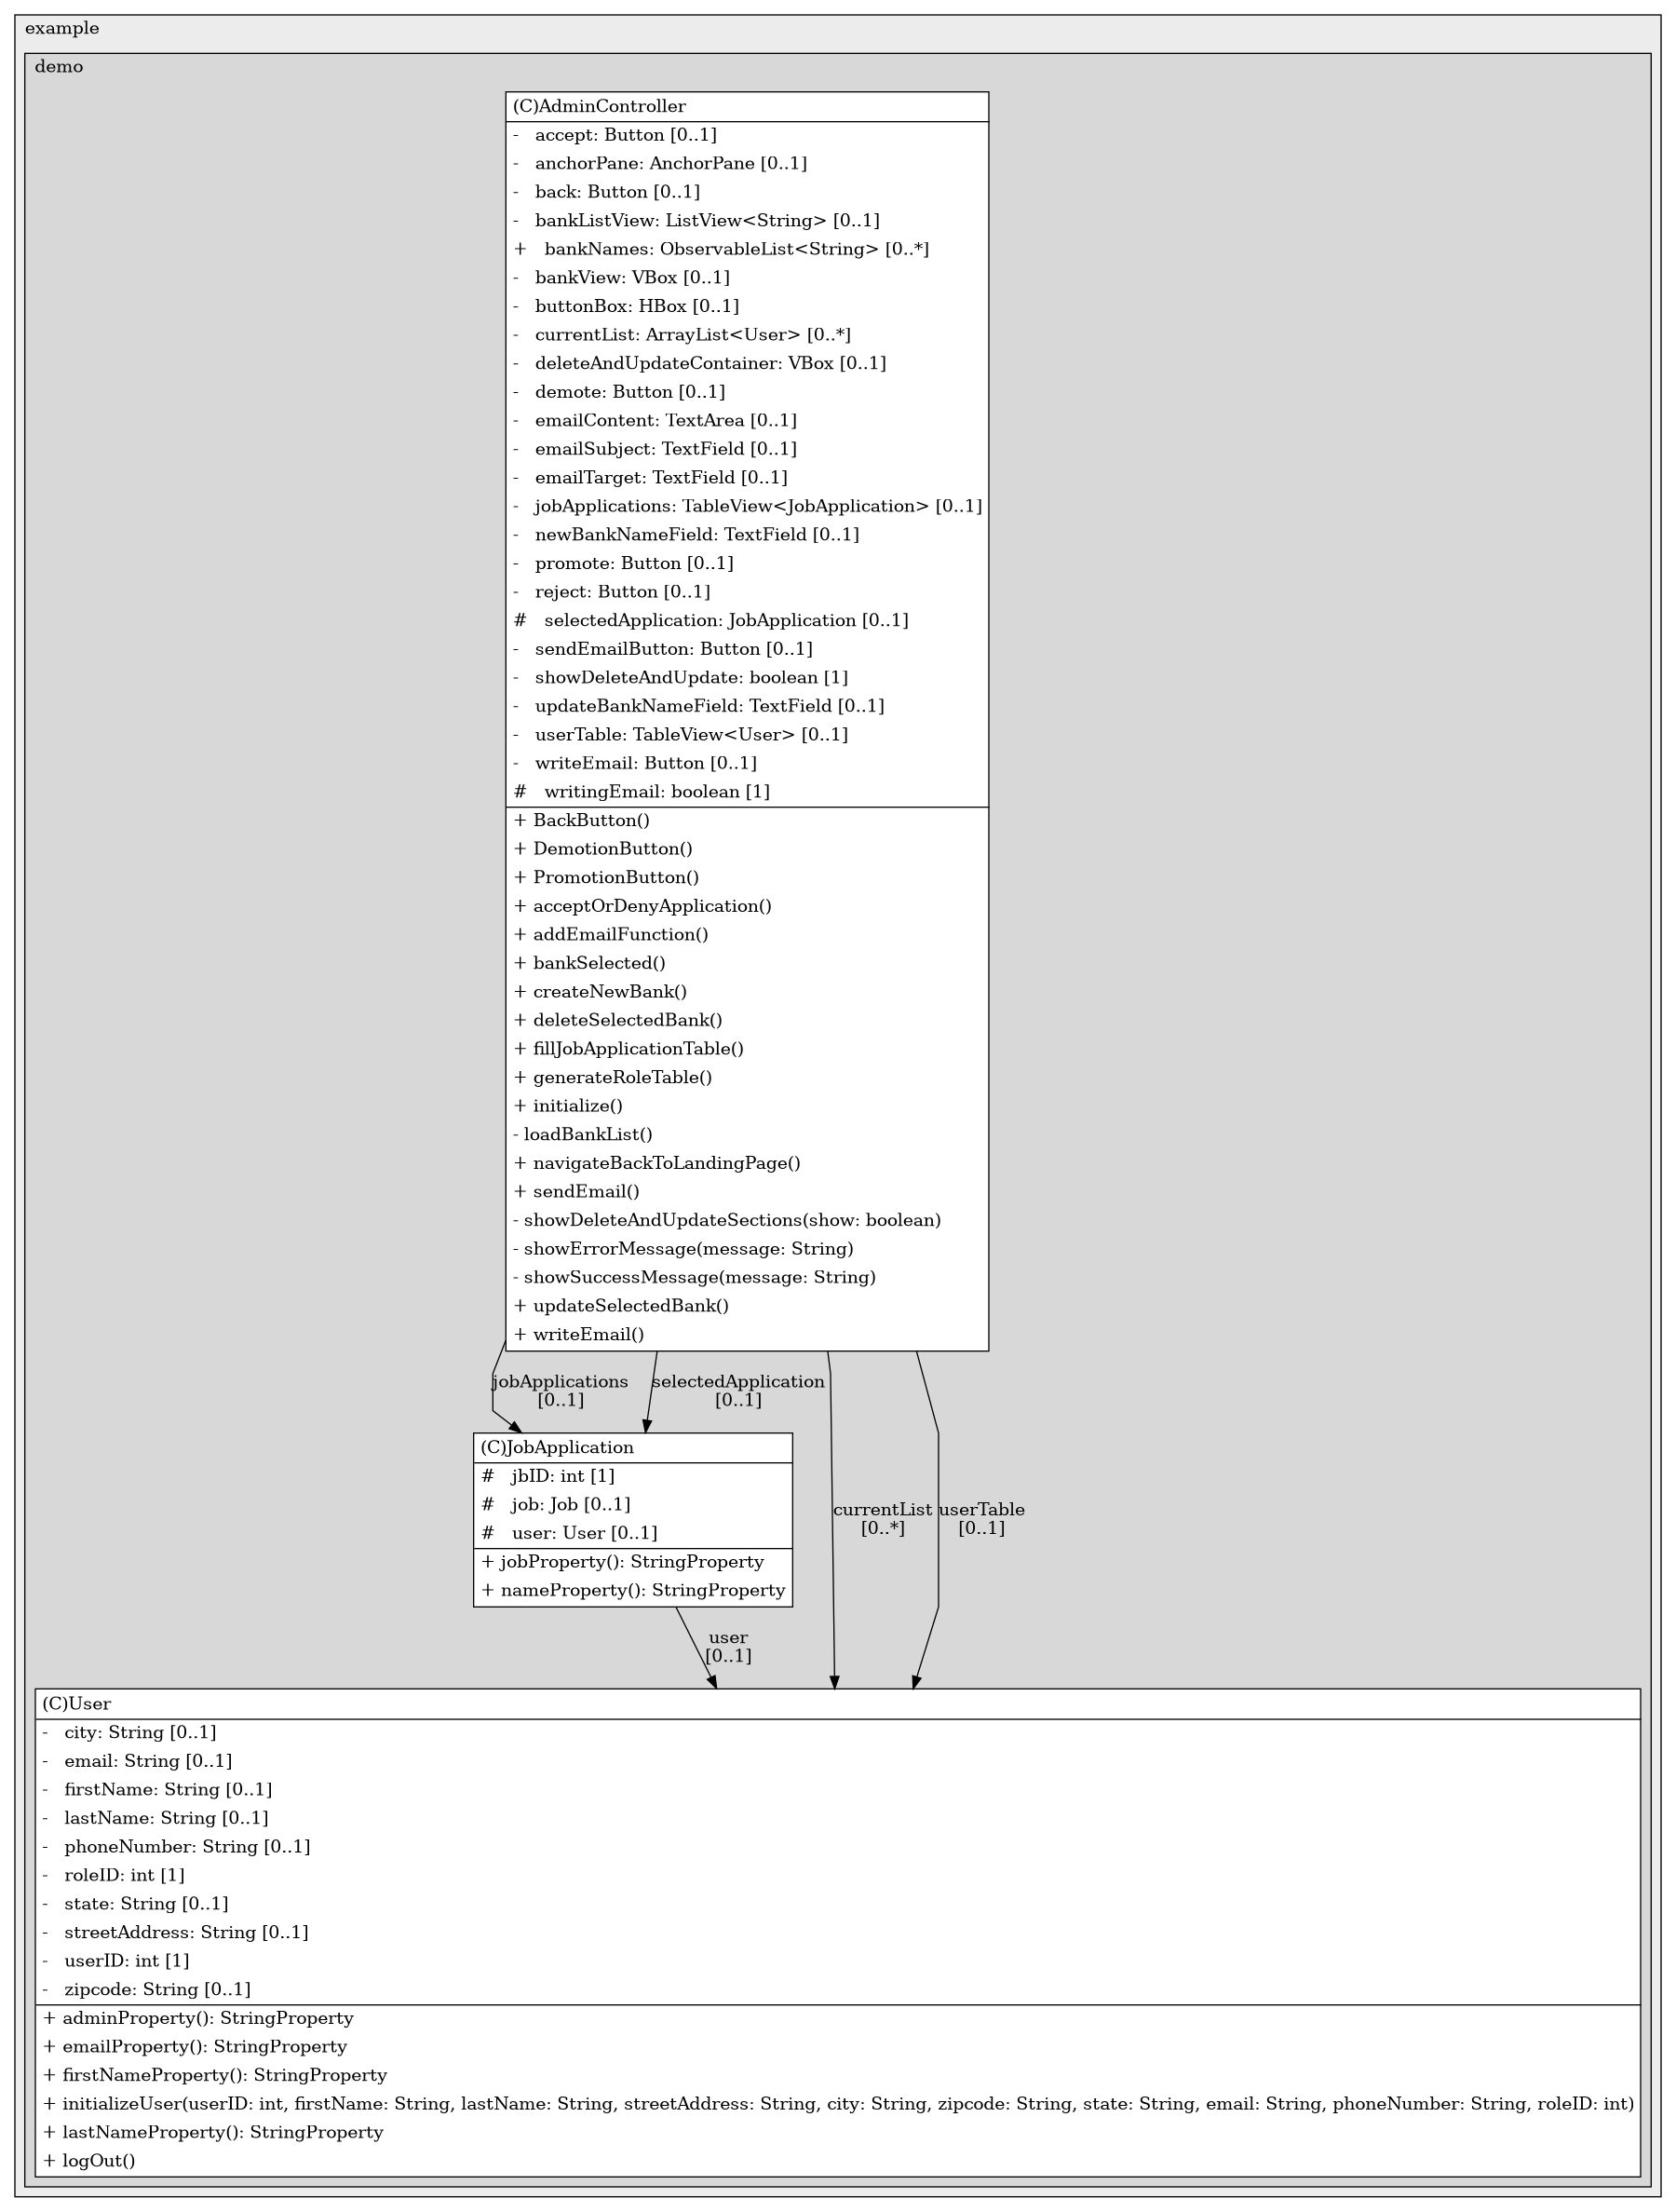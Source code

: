 @startuml

/' diagram meta data start
config=StructureConfiguration;
{
  "projectClassification": {
    "searchMode": "OpenProject", // OpenProject, AllProjects
    "includedProjects": "",
    "pathEndKeywords": "*.impl",
    "isClientPath": "",
    "isClientName": "",
    "isTestPath": "",
    "isTestName": "",
    "isMappingPath": "",
    "isMappingName": "",
    "isDataAccessPath": "",
    "isDataAccessName": "",
    "isDataStructurePath": "",
    "isDataStructureName": "",
    "isInterfaceStructuresPath": "",
    "isInterfaceStructuresName": "",
    "isEntryPointPath": "",
    "isEntryPointName": "",
    "treatFinalFieldsAsMandatory": false
  },
  "graphRestriction": {
    "classPackageExcludeFilter": "",
    "classPackageIncludeFilter": "",
    "classNameExcludeFilter": "",
    "classNameIncludeFilter": "",
    "methodNameExcludeFilter": "",
    "methodNameIncludeFilter": "",
    "removeByInheritance": "", // inheritance/annotation based filtering is done in a second step
    "removeByAnnotation": "",
    "removeByClassPackage": "", // cleanup the graph after inheritance/annotation based filtering is done
    "removeByClassName": "",
    "cutMappings": false,
    "cutEnum": true,
    "cutTests": true,
    "cutClient": true,
    "cutDataAccess": false,
    "cutInterfaceStructures": false,
    "cutDataStructures": false,
    "cutGetterAndSetter": true,
    "cutConstructors": true
  },
  "graphTraversal": {
    "forwardDepth": 6,
    "backwardDepth": 6,
    "classPackageExcludeFilter": "",
    "classPackageIncludeFilter": "",
    "classNameExcludeFilter": "",
    "classNameIncludeFilter": "",
    "methodNameExcludeFilter": "",
    "methodNameIncludeFilter": "",
    "hideMappings": false,
    "hideDataStructures": false,
    "hidePrivateMethods": true,
    "hideInterfaceCalls": true, // indirection: implementation -> interface (is hidden) -> implementation
    "onlyShowApplicationEntryPoints": false, // root node is included
    "useMethodCallsForStructureDiagram": "ForwardOnly" // ForwardOnly, BothDirections, No
  },
  "details": {
    "aggregation": "GroupByClass", // ByClass, GroupByClass, None
    "showClassGenericTypes": true,
    "showMethods": true,
    "showMethodParameterNames": true,
    "showMethodParameterTypes": true,
    "showMethodReturnType": true,
    "showPackageLevels": 2,
    "showDetailedClassStructure": true
  },
  "rootClass": "com.example.demo.User",
  "extensionCallbackMethod": "" // qualified.class.name#methodName - signature: public static String method(String)
}
diagram meta data end '/



digraph g {
    rankdir="TB"
    splines=polyline
    

'nodes 
subgraph cluster_1322970774 { 
   	label=example
	labeljust=l
	fillcolor="#ececec"
	style=filled
   
   subgraph cluster_134842393 { 
   	label=demo
	labeljust=l
	fillcolor="#d8d8d8"
	style=filled
   
   AdminController813456180[
	label=<<TABLE BORDER="1" CELLBORDER="0" CELLPADDING="4" CELLSPACING="0">
<TR><TD ALIGN="LEFT" >(C)AdminController</TD></TR>
<HR/>
<TR><TD ALIGN="LEFT" >-   accept: Button [0..1]</TD></TR>
<TR><TD ALIGN="LEFT" >-   anchorPane: AnchorPane [0..1]</TD></TR>
<TR><TD ALIGN="LEFT" >-   back: Button [0..1]</TD></TR>
<TR><TD ALIGN="LEFT" >-   bankListView: ListView&lt;String&gt; [0..1]</TD></TR>
<TR><TD ALIGN="LEFT" >+   bankNames: ObservableList&lt;String&gt; [0..*]</TD></TR>
<TR><TD ALIGN="LEFT" >-   bankView: VBox [0..1]</TD></TR>
<TR><TD ALIGN="LEFT" >-   buttonBox: HBox [0..1]</TD></TR>
<TR><TD ALIGN="LEFT" >-   currentList: ArrayList&lt;User&gt; [0..*]</TD></TR>
<TR><TD ALIGN="LEFT" >-   deleteAndUpdateContainer: VBox [0..1]</TD></TR>
<TR><TD ALIGN="LEFT" >-   demote: Button [0..1]</TD></TR>
<TR><TD ALIGN="LEFT" >-   emailContent: TextArea [0..1]</TD></TR>
<TR><TD ALIGN="LEFT" >-   emailSubject: TextField [0..1]</TD></TR>
<TR><TD ALIGN="LEFT" >-   emailTarget: TextField [0..1]</TD></TR>
<TR><TD ALIGN="LEFT" >-   jobApplications: TableView&lt;JobApplication&gt; [0..1]</TD></TR>
<TR><TD ALIGN="LEFT" >-   newBankNameField: TextField [0..1]</TD></TR>
<TR><TD ALIGN="LEFT" >-   promote: Button [0..1]</TD></TR>
<TR><TD ALIGN="LEFT" >-   reject: Button [0..1]</TD></TR>
<TR><TD ALIGN="LEFT" >#   selectedApplication: JobApplication [0..1]</TD></TR>
<TR><TD ALIGN="LEFT" >-   sendEmailButton: Button [0..1]</TD></TR>
<TR><TD ALIGN="LEFT" >-   showDeleteAndUpdate: boolean [1]</TD></TR>
<TR><TD ALIGN="LEFT" >-   updateBankNameField: TextField [0..1]</TD></TR>
<TR><TD ALIGN="LEFT" >-   userTable: TableView&lt;User&gt; [0..1]</TD></TR>
<TR><TD ALIGN="LEFT" >-   writeEmail: Button [0..1]</TD></TR>
<TR><TD ALIGN="LEFT" >#   writingEmail: boolean [1]</TD></TR>
<HR/>
<TR><TD ALIGN="LEFT" >+ BackButton()</TD></TR>
<TR><TD ALIGN="LEFT" >+ DemotionButton()</TD></TR>
<TR><TD ALIGN="LEFT" >+ PromotionButton()</TD></TR>
<TR><TD ALIGN="LEFT" >+ acceptOrDenyApplication()</TD></TR>
<TR><TD ALIGN="LEFT" >+ addEmailFunction()</TD></TR>
<TR><TD ALIGN="LEFT" >+ bankSelected()</TD></TR>
<TR><TD ALIGN="LEFT" >+ createNewBank()</TD></TR>
<TR><TD ALIGN="LEFT" >+ deleteSelectedBank()</TD></TR>
<TR><TD ALIGN="LEFT" >+ fillJobApplicationTable()</TD></TR>
<TR><TD ALIGN="LEFT" >+ generateRoleTable()</TD></TR>
<TR><TD ALIGN="LEFT" >+ initialize()</TD></TR>
<TR><TD ALIGN="LEFT" >- loadBankList()</TD></TR>
<TR><TD ALIGN="LEFT" >+ navigateBackToLandingPage()</TD></TR>
<TR><TD ALIGN="LEFT" >+ sendEmail()</TD></TR>
<TR><TD ALIGN="LEFT" >- showDeleteAndUpdateSections(show: boolean)</TD></TR>
<TR><TD ALIGN="LEFT" >- showErrorMessage(message: String)</TD></TR>
<TR><TD ALIGN="LEFT" >- showSuccessMessage(message: String)</TD></TR>
<TR><TD ALIGN="LEFT" >+ updateSelectedBank()</TD></TR>
<TR><TD ALIGN="LEFT" >+ writeEmail()</TD></TR>
</TABLE>>
	style=filled
	margin=0
	shape=plaintext
	fillcolor="#FFFFFF"
];

JobApplication1563538801[
	label=<<TABLE BORDER="1" CELLBORDER="0" CELLPADDING="4" CELLSPACING="0">
<TR><TD ALIGN="LEFT" >(C)JobApplication</TD></TR>
<HR/>
<TR><TD ALIGN="LEFT" >#   jbID: int [1]</TD></TR>
<TR><TD ALIGN="LEFT" >#   job: Job [0..1]</TD></TR>
<TR><TD ALIGN="LEFT" >#   user: User [0..1]</TD></TR>
<HR/>
<TR><TD ALIGN="LEFT" >+ jobProperty(): StringProperty</TD></TR>
<TR><TD ALIGN="LEFT" >+ nameProperty(): StringProperty</TD></TR>
</TABLE>>
	style=filled
	margin=0
	shape=plaintext
	fillcolor="#FFFFFF"
];

User813456180[
	label=<<TABLE BORDER="1" CELLBORDER="0" CELLPADDING="4" CELLSPACING="0">
<TR><TD ALIGN="LEFT" >(C)User</TD></TR>
<HR/>
<TR><TD ALIGN="LEFT" >-   city: String [0..1]</TD></TR>
<TR><TD ALIGN="LEFT" >-   email: String [0..1]</TD></TR>
<TR><TD ALIGN="LEFT" >-   firstName: String [0..1]</TD></TR>
<TR><TD ALIGN="LEFT" >-   lastName: String [0..1]</TD></TR>
<TR><TD ALIGN="LEFT" >-   phoneNumber: String [0..1]</TD></TR>
<TR><TD ALIGN="LEFT" >-   roleID: int [1]</TD></TR>
<TR><TD ALIGN="LEFT" >-   state: String [0..1]</TD></TR>
<TR><TD ALIGN="LEFT" >-   streetAddress: String [0..1]</TD></TR>
<TR><TD ALIGN="LEFT" >-   userID: int [1]</TD></TR>
<TR><TD ALIGN="LEFT" >-   zipcode: String [0..1]</TD></TR>
<HR/>
<TR><TD ALIGN="LEFT" >+ adminProperty(): StringProperty</TD></TR>
<TR><TD ALIGN="LEFT" >+ emailProperty(): StringProperty</TD></TR>
<TR><TD ALIGN="LEFT" >+ firstNameProperty(): StringProperty</TD></TR>
<TR><TD ALIGN="LEFT" >+ initializeUser(userID: int, firstName: String, lastName: String, streetAddress: String, city: String, zipcode: String, state: String, email: String, phoneNumber: String, roleID: int)</TD></TR>
<TR><TD ALIGN="LEFT" >+ lastNameProperty(): StringProperty</TD></TR>
<TR><TD ALIGN="LEFT" >+ logOut()</TD></TR>
</TABLE>>
	style=filled
	margin=0
	shape=plaintext
	fillcolor="#FFFFFF"
];
} 
} 

'edges    
AdminController813456180 -> JobApplication1563538801[label="jobApplications
[0..1]"];
AdminController813456180 -> JobApplication1563538801[label="selectedApplication
[0..1]"];
AdminController813456180 -> User813456180[label="currentList
[0..*]"];
AdminController813456180 -> User813456180[label="userTable
[0..1]"];
JobApplication1563538801 -> User813456180[label="user
[0..1]"];
    
}
@enduml